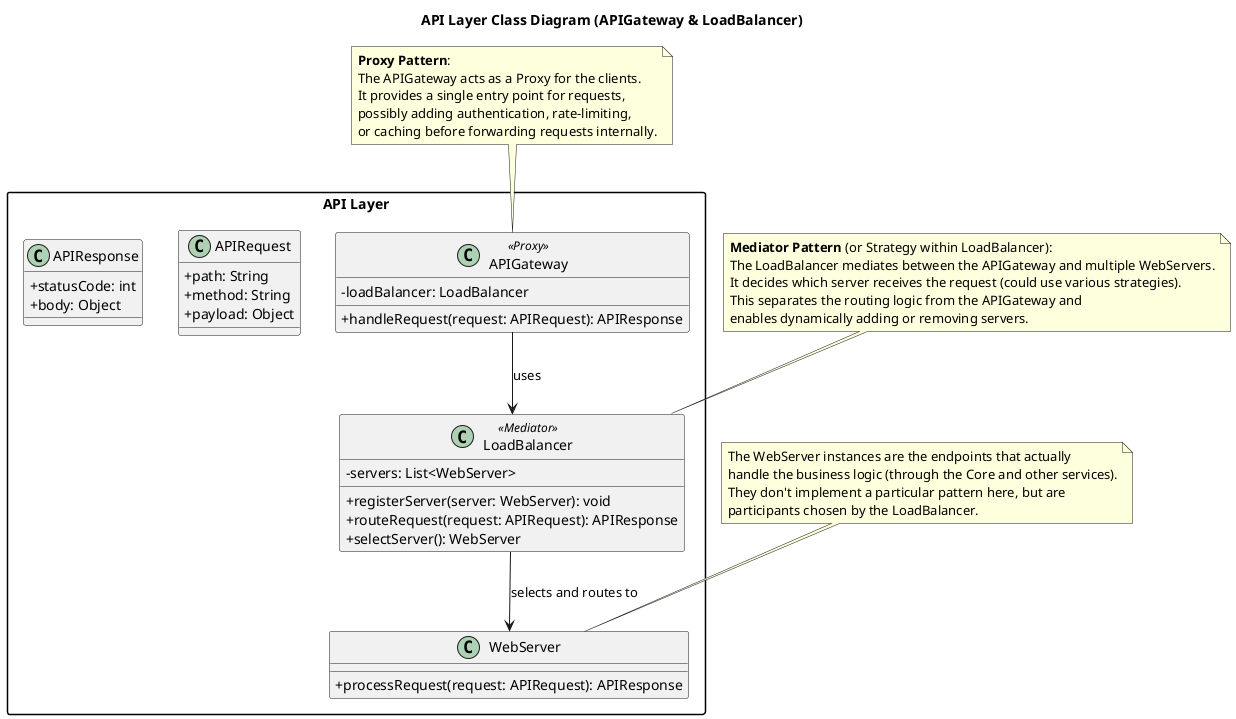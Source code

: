 @startuml
skinparam packageStyle rectangle
skinparam classAttributeIconSize 0

title API Layer Class Diagram (APIGateway & LoadBalancer)

package "API Layer" {

  class APIGateway <<Proxy>> {
    +handleRequest(request: APIRequest): APIResponse
    -loadBalancer: LoadBalancer
  }

  class LoadBalancer <<Mediator>> {
    -servers: List<WebServer>
    +registerServer(server: WebServer): void
    +routeRequest(request: APIRequest): APIResponse
    +selectServer(): WebServer
  }

  class WebServer {
    +processRequest(request: APIRequest): APIResponse
  }

  class APIRequest {
    +path: String
    +method: String
    +payload: Object
  }

  class APIResponse {
    +statusCode: int
    +body: Object
  }

  ' Relationships
  APIGateway --> LoadBalancer : uses
  LoadBalancer --> WebServer : selects and routes to
}

' Notes on patterns
note top of APIGateway
  **Proxy Pattern**:
  The APIGateway acts as a Proxy for the clients.
  It provides a single entry point for requests,
  possibly adding authentication, rate-limiting,
  or caching before forwarding requests internally.
end note

note top of LoadBalancer
  **Mediator Pattern** (or Strategy within LoadBalancer):
  The LoadBalancer mediates between the APIGateway and multiple WebServers.
  It decides which server receives the request (could use various strategies).
  This separates the routing logic from the APIGateway and
  enables dynamically adding or removing servers.
end note

note top of WebServer
  The WebServer instances are the endpoints that actually
  handle the business logic (through the Core and other services).
  They don't implement a particular pattern here, but are
  participants chosen by the LoadBalancer.
end note

@enduml
